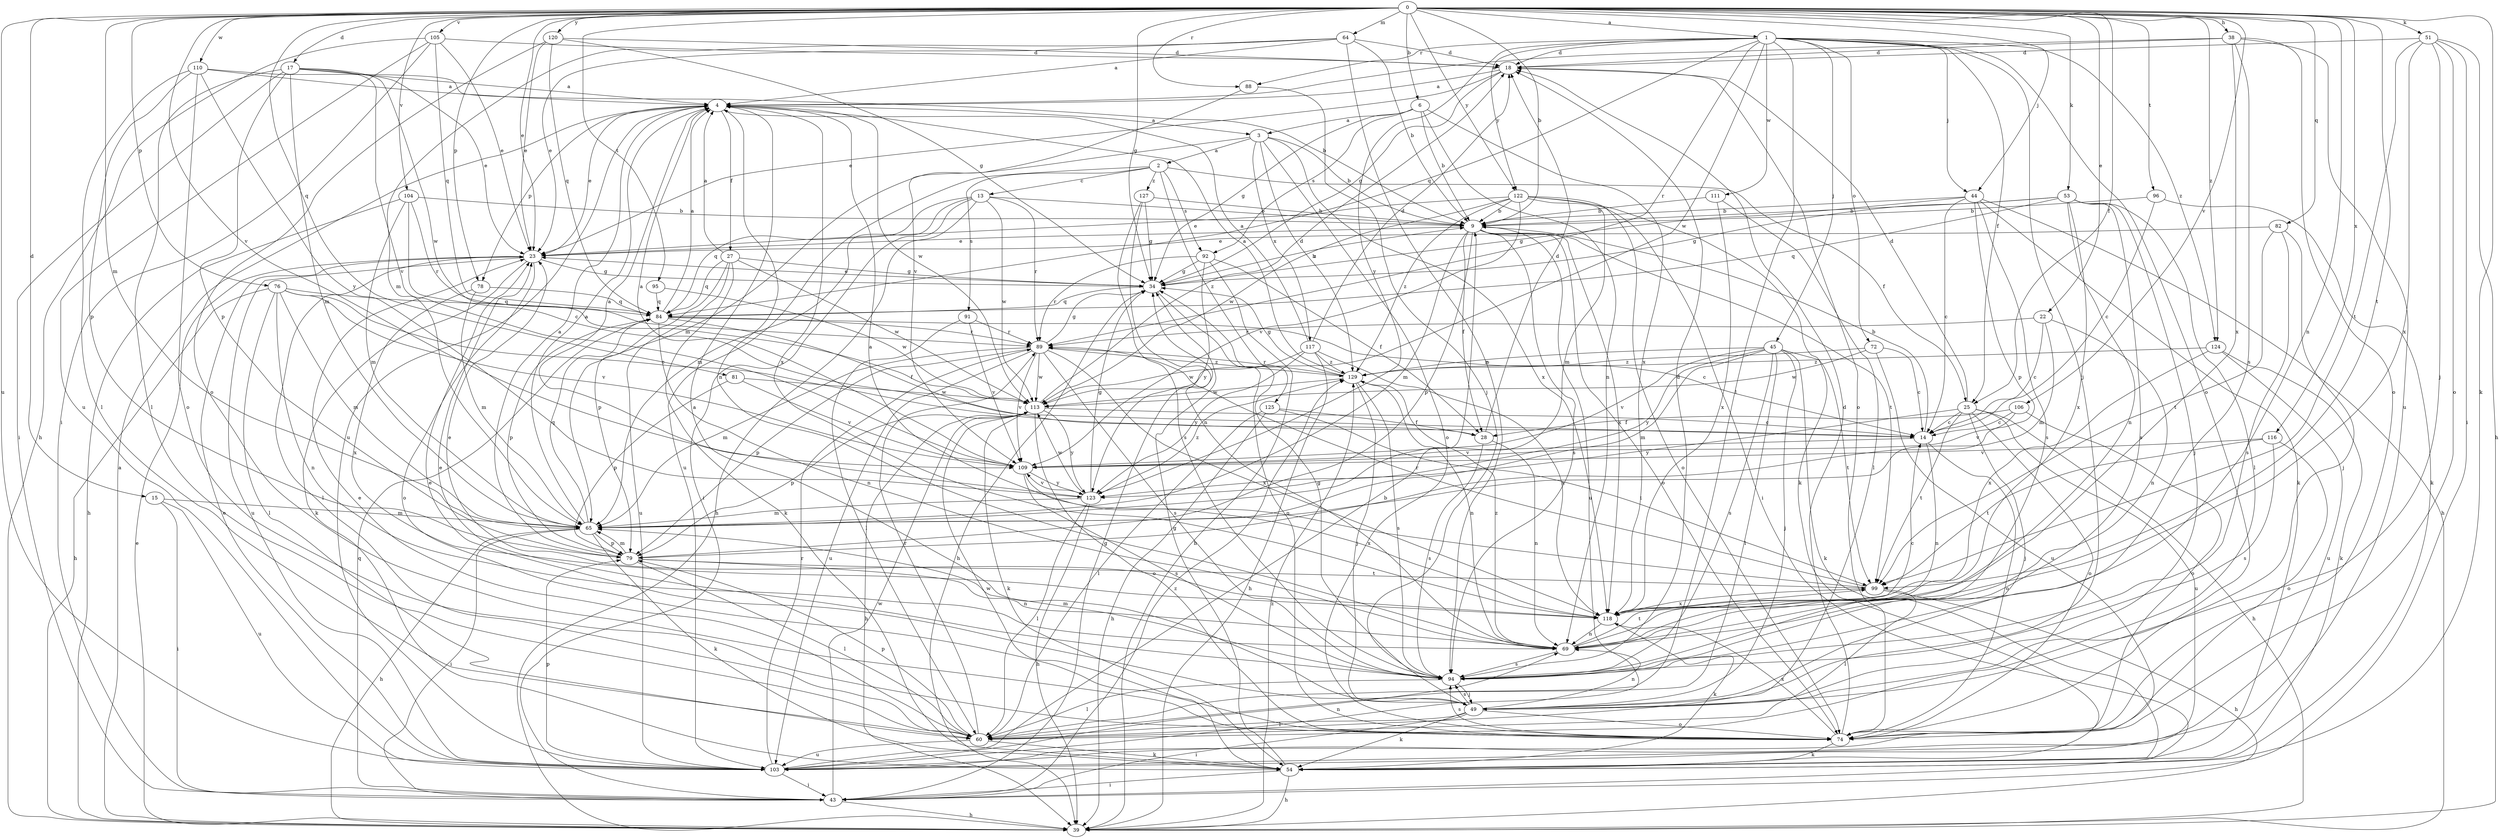 strict digraph  {
0;
1;
2;
3;
4;
6;
9;
13;
14;
15;
17;
18;
22;
23;
25;
27;
28;
34;
38;
39;
43;
44;
45;
49;
51;
53;
54;
60;
64;
65;
69;
72;
74;
76;
78;
79;
81;
82;
84;
88;
89;
91;
92;
94;
95;
96;
99;
103;
104;
105;
106;
109;
110;
111;
113;
116;
117;
118;
120;
122;
123;
124;
125;
127;
129;
0 -> 1  [label=a];
0 -> 6  [label=b];
0 -> 9  [label=b];
0 -> 15  [label=d];
0 -> 17  [label=d];
0 -> 22  [label=e];
0 -> 23  [label=e];
0 -> 25  [label=f];
0 -> 34  [label=g];
0 -> 38  [label=h];
0 -> 44  [label=j];
0 -> 51  [label=k];
0 -> 53  [label=k];
0 -> 54  [label=k];
0 -> 64  [label=m];
0 -> 65  [label=m];
0 -> 69  [label=n];
0 -> 76  [label=p];
0 -> 78  [label=p];
0 -> 81  [label=q];
0 -> 82  [label=q];
0 -> 88  [label=r];
0 -> 95  [label=t];
0 -> 96  [label=t];
0 -> 99  [label=t];
0 -> 103  [label=u];
0 -> 104  [label=v];
0 -> 105  [label=v];
0 -> 106  [label=v];
0 -> 109  [label=v];
0 -> 110  [label=w];
0 -> 116  [label=x];
0 -> 120  [label=y];
0 -> 122  [label=y];
0 -> 124  [label=z];
1 -> 18  [label=d];
1 -> 25  [label=f];
1 -> 44  [label=j];
1 -> 45  [label=j];
1 -> 49  [label=j];
1 -> 60  [label=l];
1 -> 72  [label=o];
1 -> 74  [label=o];
1 -> 84  [label=q];
1 -> 88  [label=r];
1 -> 89  [label=r];
1 -> 111  [label=w];
1 -> 113  [label=w];
1 -> 122  [label=y];
1 -> 123  [label=y];
1 -> 124  [label=z];
2 -> 13  [label=c];
2 -> 25  [label=f];
2 -> 91  [label=s];
2 -> 92  [label=s];
2 -> 103  [label=u];
2 -> 125  [label=z];
2 -> 127  [label=z];
3 -> 2  [label=a];
3 -> 9  [label=b];
3 -> 65  [label=m];
3 -> 74  [label=o];
3 -> 117  [label=x];
3 -> 118  [label=x];
3 -> 129  [label=z];
4 -> 3  [label=a];
4 -> 23  [label=e];
4 -> 27  [label=f];
4 -> 69  [label=n];
4 -> 78  [label=p];
4 -> 103  [label=u];
4 -> 113  [label=w];
4 -> 118  [label=x];
6 -> 3  [label=a];
6 -> 9  [label=b];
6 -> 34  [label=g];
6 -> 69  [label=n];
6 -> 92  [label=s];
6 -> 118  [label=x];
9 -> 23  [label=e];
9 -> 28  [label=f];
9 -> 65  [label=m];
9 -> 74  [label=o];
9 -> 79  [label=p];
9 -> 94  [label=s];
9 -> 99  [label=t];
9 -> 103  [label=u];
9 -> 118  [label=x];
13 -> 9  [label=b];
13 -> 39  [label=h];
13 -> 43  [label=i];
13 -> 65  [label=m];
13 -> 84  [label=q];
13 -> 89  [label=r];
13 -> 113  [label=w];
14 -> 9  [label=b];
14 -> 69  [label=n];
14 -> 74  [label=o];
14 -> 109  [label=v];
15 -> 43  [label=i];
15 -> 65  [label=m];
15 -> 103  [label=u];
17 -> 4  [label=a];
17 -> 23  [label=e];
17 -> 43  [label=i];
17 -> 60  [label=l];
17 -> 65  [label=m];
17 -> 79  [label=p];
17 -> 109  [label=v];
17 -> 113  [label=w];
18 -> 4  [label=a];
18 -> 23  [label=e];
18 -> 34  [label=g];
18 -> 74  [label=o];
22 -> 14  [label=c];
22 -> 65  [label=m];
22 -> 69  [label=n];
22 -> 89  [label=r];
23 -> 34  [label=g];
23 -> 54  [label=k];
23 -> 60  [label=l];
23 -> 74  [label=o];
23 -> 103  [label=u];
25 -> 14  [label=c];
25 -> 18  [label=d];
25 -> 39  [label=h];
25 -> 49  [label=j];
25 -> 74  [label=o];
25 -> 99  [label=t];
25 -> 103  [label=u];
25 -> 123  [label=y];
27 -> 4  [label=a];
27 -> 34  [label=g];
27 -> 54  [label=k];
27 -> 79  [label=p];
27 -> 84  [label=q];
27 -> 103  [label=u];
27 -> 113  [label=w];
28 -> 18  [label=d];
28 -> 69  [label=n];
28 -> 94  [label=s];
34 -> 9  [label=b];
34 -> 23  [label=e];
34 -> 39  [label=h];
34 -> 74  [label=o];
34 -> 84  [label=q];
38 -> 4  [label=a];
38 -> 18  [label=d];
38 -> 74  [label=o];
38 -> 94  [label=s];
38 -> 103  [label=u];
38 -> 118  [label=x];
39 -> 4  [label=a];
39 -> 23  [label=e];
39 -> 129  [label=z];
43 -> 34  [label=g];
43 -> 39  [label=h];
43 -> 84  [label=q];
43 -> 113  [label=w];
43 -> 129  [label=z];
44 -> 9  [label=b];
44 -> 14  [label=c];
44 -> 34  [label=g];
44 -> 39  [label=h];
44 -> 54  [label=k];
44 -> 79  [label=p];
44 -> 94  [label=s];
45 -> 49  [label=j];
45 -> 54  [label=k];
45 -> 60  [label=l];
45 -> 65  [label=m];
45 -> 94  [label=s];
45 -> 99  [label=t];
45 -> 109  [label=v];
45 -> 123  [label=y];
45 -> 129  [label=z];
49 -> 4  [label=a];
49 -> 23  [label=e];
49 -> 43  [label=i];
49 -> 54  [label=k];
49 -> 60  [label=l];
49 -> 69  [label=n];
49 -> 74  [label=o];
49 -> 94  [label=s];
51 -> 18  [label=d];
51 -> 39  [label=h];
51 -> 43  [label=i];
51 -> 49  [label=j];
51 -> 74  [label=o];
51 -> 99  [label=t];
51 -> 118  [label=x];
53 -> 9  [label=b];
53 -> 34  [label=g];
53 -> 49  [label=j];
53 -> 60  [label=l];
53 -> 69  [label=n];
53 -> 84  [label=q];
53 -> 94  [label=s];
53 -> 118  [label=x];
54 -> 34  [label=g];
54 -> 39  [label=h];
54 -> 43  [label=i];
54 -> 113  [label=w];
60 -> 23  [label=e];
60 -> 54  [label=k];
60 -> 79  [label=p];
60 -> 89  [label=r];
60 -> 103  [label=u];
64 -> 4  [label=a];
64 -> 9  [label=b];
64 -> 18  [label=d];
64 -> 23  [label=e];
64 -> 65  [label=m];
64 -> 94  [label=s];
65 -> 4  [label=a];
65 -> 39  [label=h];
65 -> 43  [label=i];
65 -> 54  [label=k];
65 -> 79  [label=p];
65 -> 84  [label=q];
69 -> 14  [label=c];
69 -> 94  [label=s];
69 -> 99  [label=t];
69 -> 129  [label=z];
72 -> 14  [label=c];
72 -> 103  [label=u];
72 -> 113  [label=w];
72 -> 129  [label=z];
74 -> 18  [label=d];
74 -> 54  [label=k];
74 -> 94  [label=s];
74 -> 118  [label=x];
76 -> 14  [label=c];
76 -> 39  [label=h];
76 -> 60  [label=l];
76 -> 65  [label=m];
76 -> 69  [label=n];
76 -> 84  [label=q];
76 -> 109  [label=v];
78 -> 65  [label=m];
78 -> 84  [label=q];
78 -> 118  [label=x];
79 -> 4  [label=a];
79 -> 60  [label=l];
79 -> 65  [label=m];
79 -> 69  [label=n];
79 -> 99  [label=t];
81 -> 79  [label=p];
81 -> 109  [label=v];
81 -> 113  [label=w];
82 -> 23  [label=e];
82 -> 49  [label=j];
82 -> 94  [label=s];
82 -> 99  [label=t];
84 -> 4  [label=a];
84 -> 14  [label=c];
84 -> 28  [label=f];
84 -> 69  [label=n];
84 -> 79  [label=p];
84 -> 89  [label=r];
88 -> 49  [label=j];
88 -> 109  [label=v];
89 -> 34  [label=g];
89 -> 65  [label=m];
89 -> 79  [label=p];
89 -> 94  [label=s];
89 -> 103  [label=u];
89 -> 109  [label=v];
89 -> 113  [label=w];
89 -> 118  [label=x];
89 -> 129  [label=z];
91 -> 60  [label=l];
91 -> 89  [label=r];
91 -> 109  [label=v];
92 -> 28  [label=f];
92 -> 34  [label=g];
92 -> 39  [label=h];
92 -> 89  [label=r];
92 -> 123  [label=y];
94 -> 18  [label=d];
94 -> 23  [label=e];
94 -> 34  [label=g];
94 -> 49  [label=j];
94 -> 60  [label=l];
94 -> 65  [label=m];
95 -> 84  [label=q];
95 -> 113  [label=w];
96 -> 9  [label=b];
96 -> 14  [label=c];
96 -> 54  [label=k];
99 -> 4  [label=a];
99 -> 39  [label=h];
99 -> 60  [label=l];
99 -> 89  [label=r];
99 -> 118  [label=x];
103 -> 9  [label=b];
103 -> 23  [label=e];
103 -> 43  [label=i];
103 -> 69  [label=n];
103 -> 79  [label=p];
103 -> 89  [label=r];
104 -> 9  [label=b];
104 -> 14  [label=c];
104 -> 39  [label=h];
104 -> 65  [label=m];
104 -> 89  [label=r];
105 -> 18  [label=d];
105 -> 23  [label=e];
105 -> 39  [label=h];
105 -> 43  [label=i];
105 -> 84  [label=q];
105 -> 103  [label=u];
106 -> 14  [label=c];
106 -> 28  [label=f];
106 -> 74  [label=o];
106 -> 109  [label=v];
109 -> 4  [label=a];
109 -> 94  [label=s];
109 -> 118  [label=x];
109 -> 123  [label=y];
110 -> 4  [label=a];
110 -> 9  [label=b];
110 -> 60  [label=l];
110 -> 74  [label=o];
110 -> 79  [label=p];
110 -> 123  [label=y];
111 -> 9  [label=b];
111 -> 60  [label=l];
111 -> 118  [label=x];
113 -> 14  [label=c];
113 -> 18  [label=d];
113 -> 39  [label=h];
113 -> 54  [label=k];
113 -> 74  [label=o];
113 -> 79  [label=p];
113 -> 123  [label=y];
116 -> 74  [label=o];
116 -> 94  [label=s];
116 -> 99  [label=t];
116 -> 109  [label=v];
117 -> 4  [label=a];
117 -> 18  [label=d];
117 -> 39  [label=h];
117 -> 113  [label=w];
117 -> 118  [label=x];
117 -> 123  [label=y];
117 -> 129  [label=z];
118 -> 23  [label=e];
118 -> 54  [label=k];
118 -> 69  [label=n];
120 -> 18  [label=d];
120 -> 23  [label=e];
120 -> 34  [label=g];
120 -> 74  [label=o];
120 -> 84  [label=q];
122 -> 9  [label=b];
122 -> 23  [label=e];
122 -> 43  [label=i];
122 -> 54  [label=k];
122 -> 65  [label=m];
122 -> 74  [label=o];
122 -> 109  [label=v];
122 -> 113  [label=w];
122 -> 129  [label=z];
123 -> 4  [label=a];
123 -> 34  [label=g];
123 -> 39  [label=h];
123 -> 60  [label=l];
123 -> 65  [label=m];
123 -> 109  [label=v];
123 -> 113  [label=w];
123 -> 129  [label=z];
124 -> 54  [label=k];
124 -> 103  [label=u];
124 -> 118  [label=x];
124 -> 129  [label=z];
125 -> 28  [label=f];
125 -> 39  [label=h];
125 -> 60  [label=l];
125 -> 99  [label=t];
127 -> 9  [label=b];
127 -> 34  [label=g];
127 -> 69  [label=n];
127 -> 94  [label=s];
129 -> 4  [label=a];
129 -> 34  [label=g];
129 -> 49  [label=j];
129 -> 69  [label=n];
129 -> 89  [label=r];
129 -> 94  [label=s];
129 -> 113  [label=w];
}
